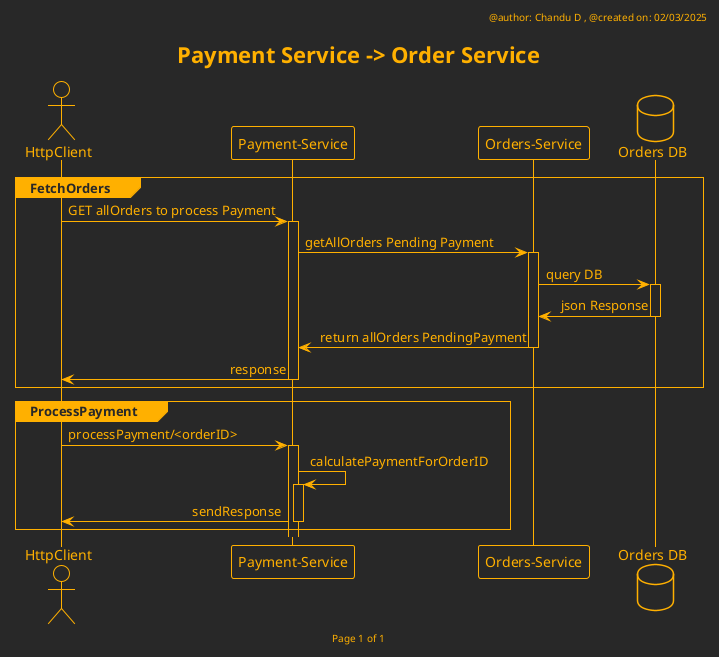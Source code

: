 @startuml
header @author: Chandu D , @created on: 02/03/2025
!theme crt-amber
footer  Page %page% of %lastpage%
title  Payment Service -> Order Service

skinparam {
'actorStyle awesome
'monochrome reverse
SequenceMessageAlignment direction
}

actor "HttpClient" as browser
participant "Payment-Service" as paymentService
participant "Orders-Service" as orderService
database  "Orders DB" as ordersDB

    group FetchOrders
        browser -> paymentService ++: GET allOrders to process Payment
        paymentService -> orderService ++: getAllOrders Pending Payment
        orderService -> ordersDB ++: query DB
        ordersDB -> orderService --: json Response
        orderService -> paymentService --: return allOrders PendingPayment
        paymentService -> browser --: response
    end

    group ProcessPayment
        browser -> paymentService ++ : processPayment/<orderID>
        paymentService -> paymentService ++: calculatePaymentForOrderID
        paymentService -> browser --: sendResponse
    end
@enduml